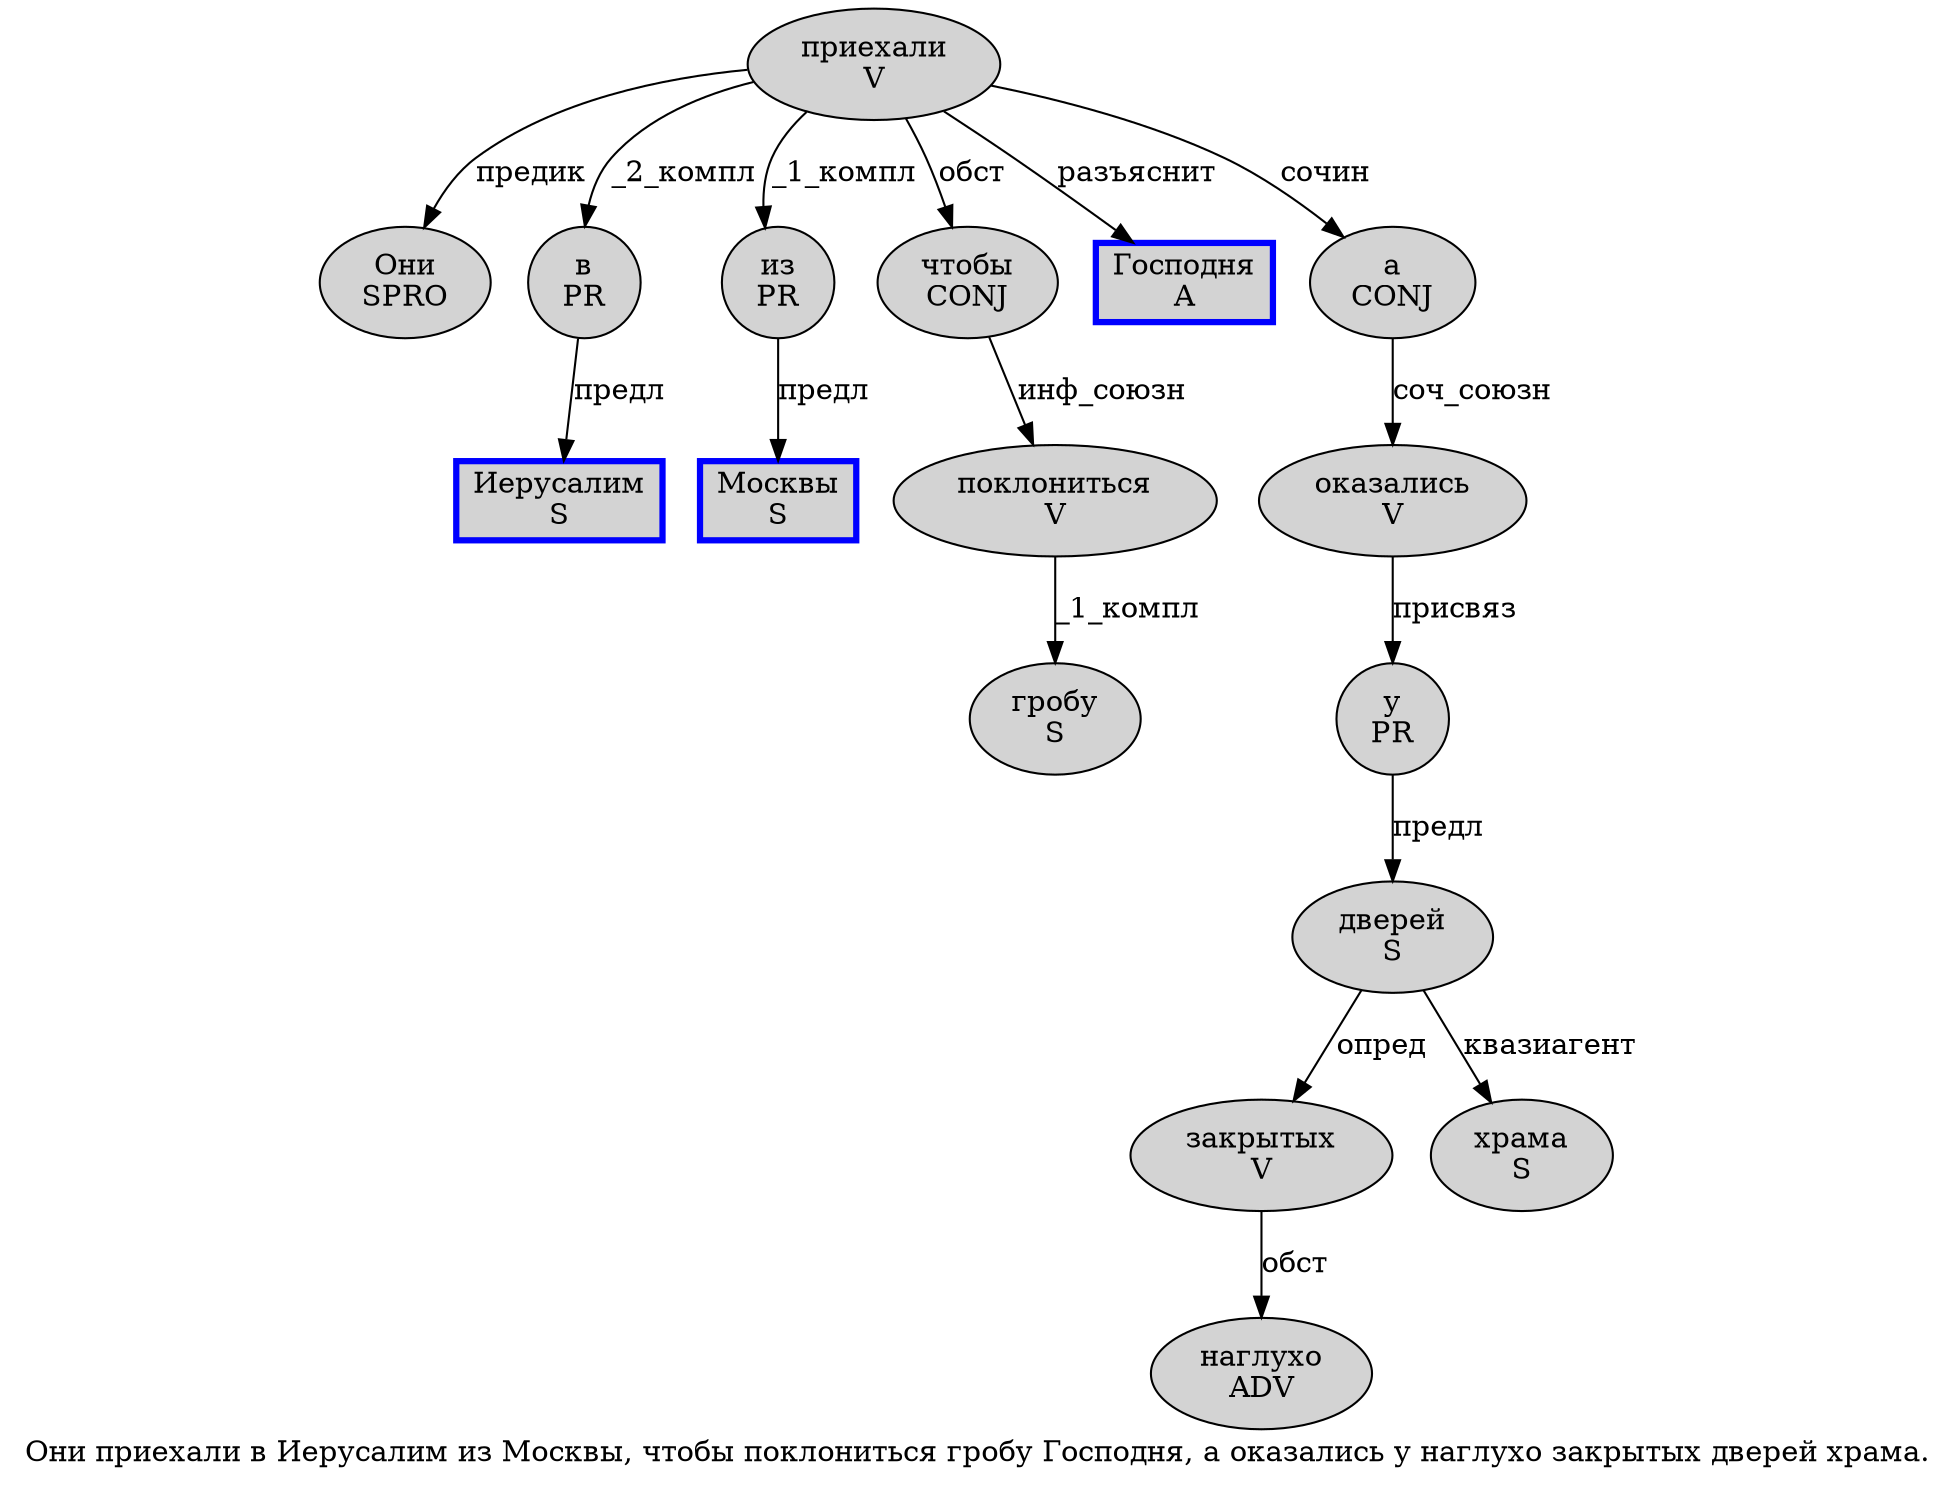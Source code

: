 digraph SENTENCE_1 {
	graph [label="Они приехали в Иерусалим из Москвы, чтобы поклониться гробу Господня, а оказались у наглухо закрытых дверей храма."]
	node [style=filled]
		0 [label="Они
SPRO" color="" fillcolor=lightgray penwidth=1 shape=ellipse]
		1 [label="приехали
V" color="" fillcolor=lightgray penwidth=1 shape=ellipse]
		2 [label="в
PR" color="" fillcolor=lightgray penwidth=1 shape=ellipse]
		3 [label="Иерусалим
S" color=blue fillcolor=lightgray penwidth=3 shape=box]
		4 [label="из
PR" color="" fillcolor=lightgray penwidth=1 shape=ellipse]
		5 [label="Москвы
S" color=blue fillcolor=lightgray penwidth=3 shape=box]
		7 [label="чтобы
CONJ" color="" fillcolor=lightgray penwidth=1 shape=ellipse]
		8 [label="поклониться
V" color="" fillcolor=lightgray penwidth=1 shape=ellipse]
		9 [label="гробу
S" color="" fillcolor=lightgray penwidth=1 shape=ellipse]
		10 [label="Господня
A" color=blue fillcolor=lightgray penwidth=3 shape=box]
		12 [label="а
CONJ" color="" fillcolor=lightgray penwidth=1 shape=ellipse]
		13 [label="оказались
V" color="" fillcolor=lightgray penwidth=1 shape=ellipse]
		14 [label="у
PR" color="" fillcolor=lightgray penwidth=1 shape=ellipse]
		15 [label="наглухо
ADV" color="" fillcolor=lightgray penwidth=1 shape=ellipse]
		16 [label="закрытых
V" color="" fillcolor=lightgray penwidth=1 shape=ellipse]
		17 [label="дверей
S" color="" fillcolor=lightgray penwidth=1 shape=ellipse]
		18 [label="храма
S" color="" fillcolor=lightgray penwidth=1 shape=ellipse]
			12 -> 13 [label="соч_союзн"]
			17 -> 16 [label="опред"]
			17 -> 18 [label="квазиагент"]
			4 -> 5 [label="предл"]
			14 -> 17 [label="предл"]
			16 -> 15 [label="обст"]
			1 -> 0 [label="предик"]
			1 -> 2 [label="_2_компл"]
			1 -> 4 [label="_1_компл"]
			1 -> 7 [label="обст"]
			1 -> 10 [label="разъяснит"]
			1 -> 12 [label="сочин"]
			8 -> 9 [label="_1_компл"]
			7 -> 8 [label="инф_союзн"]
			2 -> 3 [label="предл"]
			13 -> 14 [label="присвяз"]
}